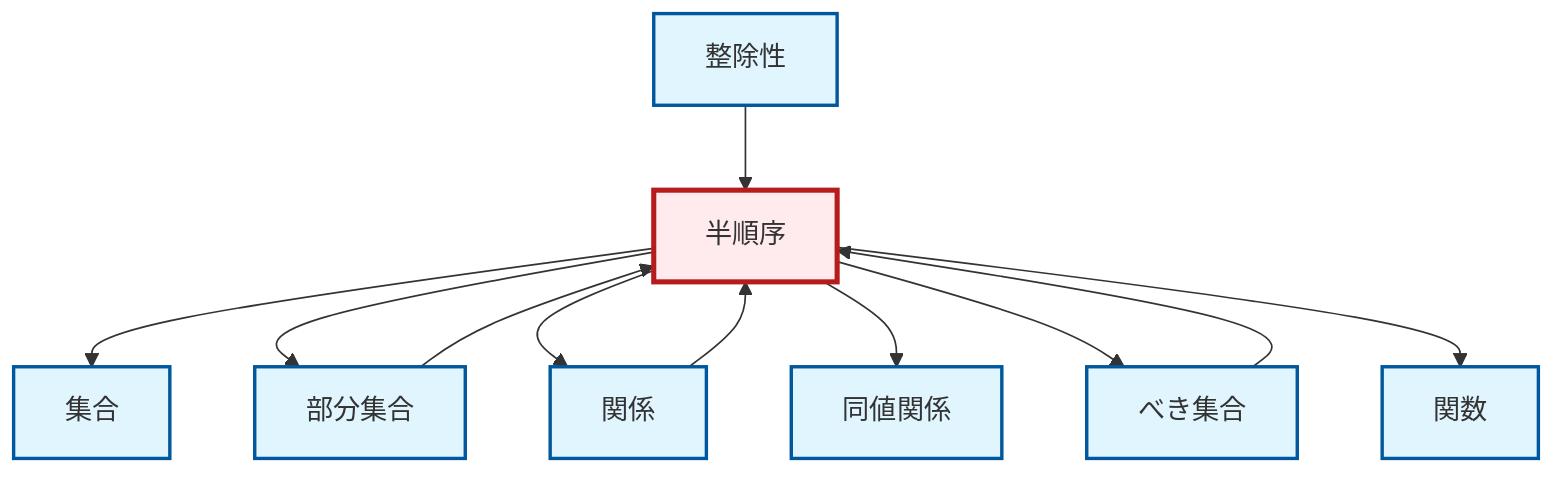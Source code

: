 graph TD
    classDef definition fill:#e1f5fe,stroke:#01579b,stroke-width:2px
    classDef theorem fill:#f3e5f5,stroke:#4a148c,stroke-width:2px
    classDef axiom fill:#fff3e0,stroke:#e65100,stroke-width:2px
    classDef example fill:#e8f5e9,stroke:#1b5e20,stroke-width:2px
    classDef current fill:#ffebee,stroke:#b71c1c,stroke-width:3px
    def-divisibility["整除性"]:::definition
    def-set["集合"]:::definition
    def-function["関数"]:::definition
    def-power-set["べき集合"]:::definition
    def-relation["関係"]:::definition
    def-partial-order["半順序"]:::definition
    def-subset["部分集合"]:::definition
    def-equivalence-relation["同値関係"]:::definition
    def-partial-order --> def-set
    def-partial-order --> def-subset
    def-power-set --> def-partial-order
    def-partial-order --> def-relation
    def-partial-order --> def-equivalence-relation
    def-divisibility --> def-partial-order
    def-partial-order --> def-power-set
    def-relation --> def-partial-order
    def-subset --> def-partial-order
    def-partial-order --> def-function
    class def-partial-order current